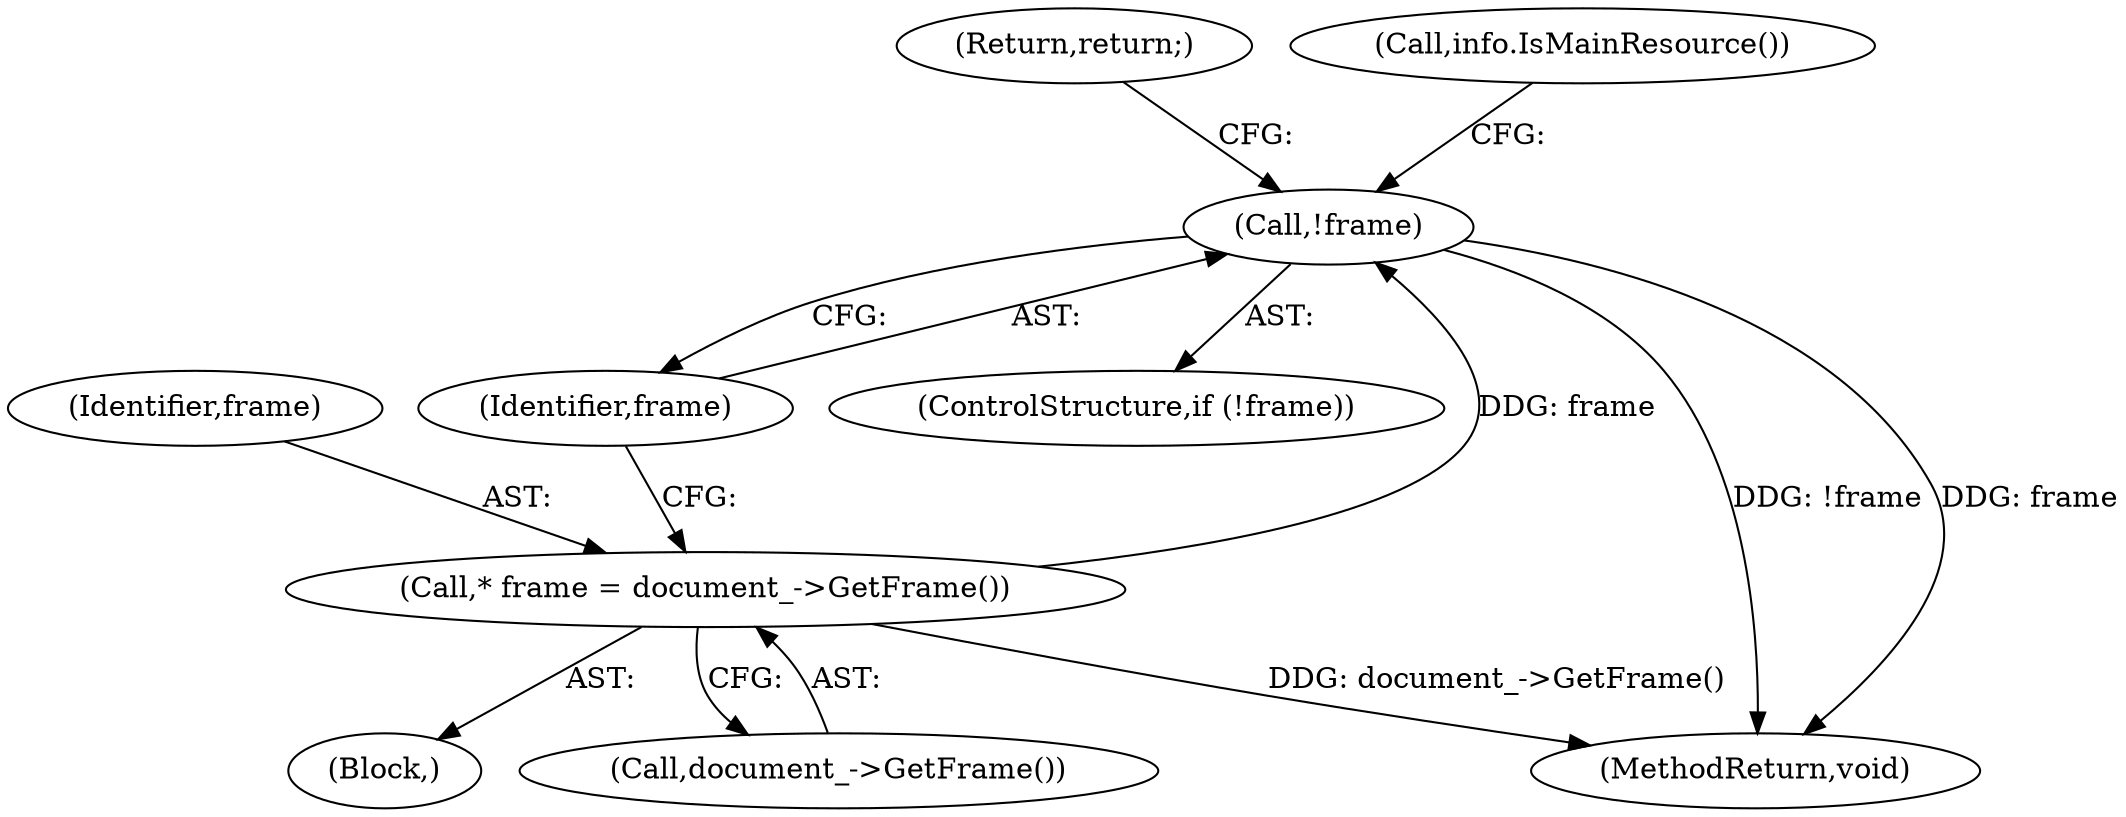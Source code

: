 digraph "0_Chrome_5fe74f831fddb92afa5ddfe46490bb49f083132b_0@pointer" {
"1000112" [label="(Call,!frame)"];
"1000108" [label="(Call,* frame = document_->GetFrame())"];
"1000110" [label="(Call,document_->GetFrame())"];
"1000114" [label="(Return,return;)"];
"1000112" [label="(Call,!frame)"];
"1000109" [label="(Identifier,frame)"];
"1000113" [label="(Identifier,frame)"];
"1000116" [label="(Call,info.IsMainResource())"];
"1000108" [label="(Call,* frame = document_->GetFrame())"];
"1000111" [label="(ControlStructure,if (!frame))"];
"1000127" [label="(MethodReturn,void)"];
"1000102" [label="(Block,)"];
"1000112" -> "1000111"  [label="AST: "];
"1000112" -> "1000113"  [label="CFG: "];
"1000113" -> "1000112"  [label="AST: "];
"1000114" -> "1000112"  [label="CFG: "];
"1000116" -> "1000112"  [label="CFG: "];
"1000112" -> "1000127"  [label="DDG: !frame"];
"1000112" -> "1000127"  [label="DDG: frame"];
"1000108" -> "1000112"  [label="DDG: frame"];
"1000108" -> "1000102"  [label="AST: "];
"1000108" -> "1000110"  [label="CFG: "];
"1000109" -> "1000108"  [label="AST: "];
"1000110" -> "1000108"  [label="AST: "];
"1000113" -> "1000108"  [label="CFG: "];
"1000108" -> "1000127"  [label="DDG: document_->GetFrame()"];
}
